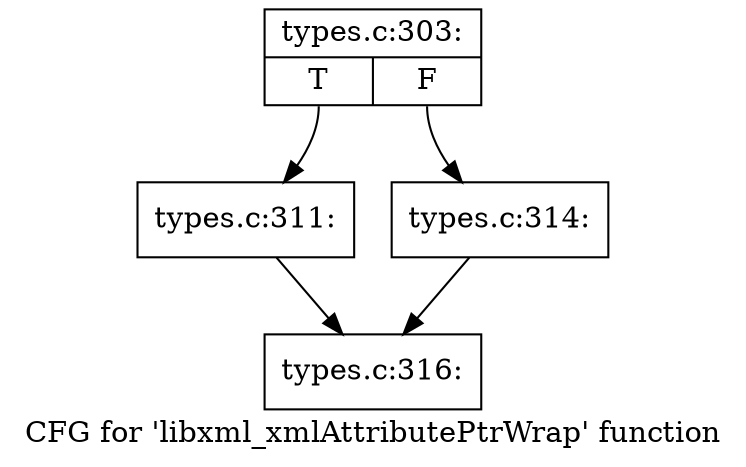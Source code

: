 digraph "CFG for 'libxml_xmlAttributePtrWrap' function" {
	label="CFG for 'libxml_xmlAttributePtrWrap' function";

	Node0x55aa7ceedc20 [shape=record,label="{types.c:303:|{<s0>T|<s1>F}}"];
	Node0x55aa7ceedc20:s0 -> Node0x55aa7ceb9a80;
	Node0x55aa7ceedc20:s1 -> Node0x55aa7ceb9ad0;
	Node0x55aa7ceb9a80 [shape=record,label="{types.c:311:}"];
	Node0x55aa7ceb9a80 -> Node0x55aa7ceeab60;
	Node0x55aa7ceb9ad0 [shape=record,label="{types.c:314:}"];
	Node0x55aa7ceb9ad0 -> Node0x55aa7ceeab60;
	Node0x55aa7ceeab60 [shape=record,label="{types.c:316:}"];
}
